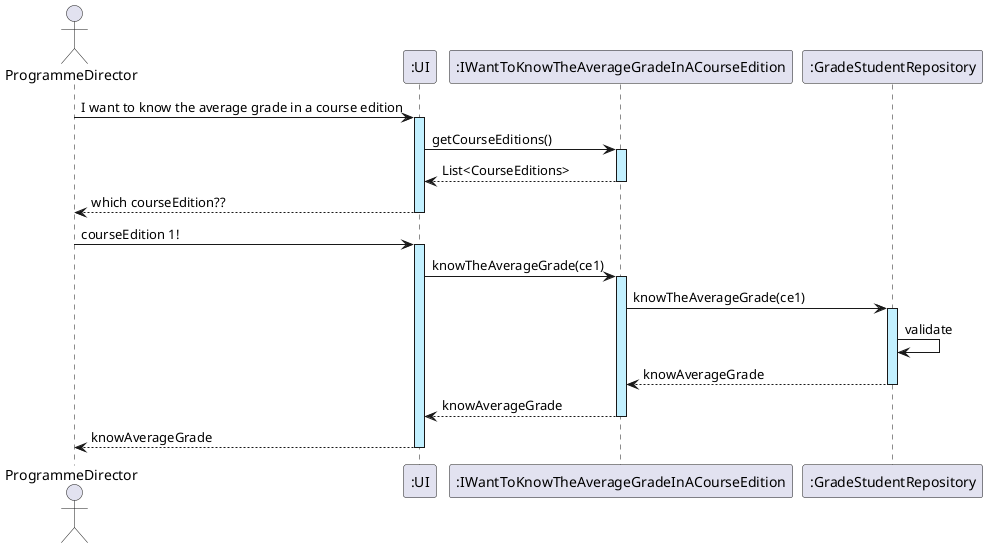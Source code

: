 @startuml
actor ProgrammeDirector
participant ":UI" as UI
participant ":IWantToKnowTheAverageGradeInACourseEdition" as KA
participant ":GradeStudentRepository" as GR


ProgrammeDirector -> UI ++ #application : I want to know the average grade in a course edition
UI -> KA ++ #application: getCourseEditions()
KA --> UI -- : List<CourseEditions>
UI --> ProgrammeDirector -- : which courseEdition??

ProgrammeDirector -> UI ++ #application : courseEdition 1!
UI -> KA ++ #application : knowTheAverageGrade(ce1)
KA -> GR ++ #application : knowTheAverageGrade(ce1)
GR -> GR :validate

GR --> KA --: knowAverageGrade
KA --> UI --: knowAverageGrade
UI --> ProgrammeDirector --: knowAverageGrade

@enduml